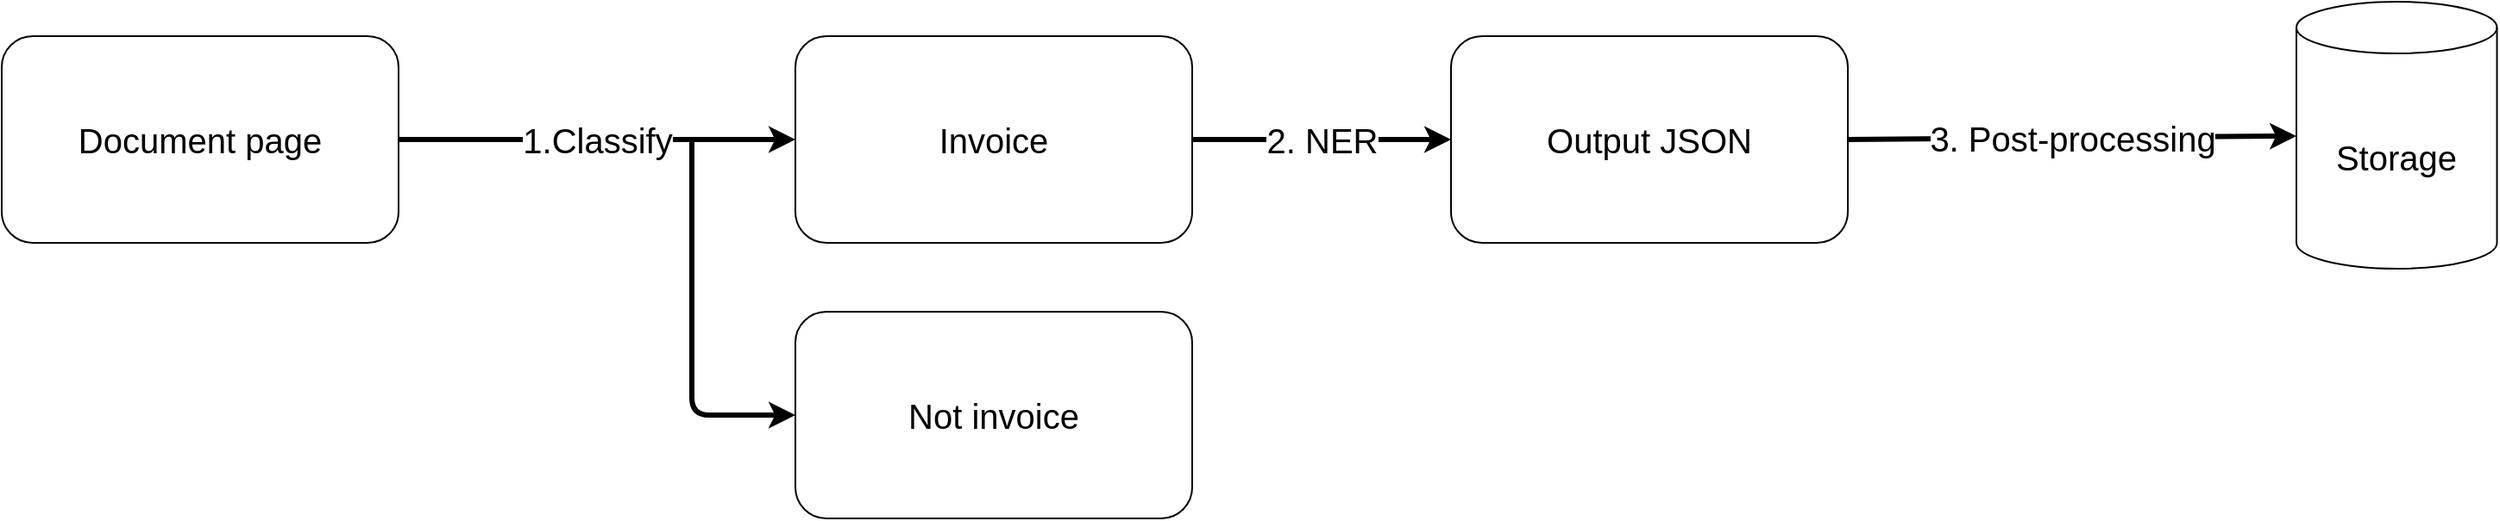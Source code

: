 <mxfile>
    <diagram id="0EtdRNtpPJRCVORKpnNx" name="Page-1">
        <mxGraphModel dx="1157" dy="779" grid="1" gridSize="10" guides="1" tooltips="1" connect="1" arrows="1" fold="1" page="1" pageScale="1" pageWidth="1169" pageHeight="827" math="0" shadow="0">
            <root>
                <mxCell id="0"/>
                <mxCell id="1" parent="0"/>
                <mxCell id="2" value="&lt;font style=&quot;font-size: 20px;&quot;&gt;Document page&lt;/font&gt;" style="rounded=1;whiteSpace=wrap;html=1;" vertex="1" parent="1">
                    <mxGeometry x="50" y="90" width="230" height="120" as="geometry"/>
                </mxCell>
                <mxCell id="4" value="" style="endArrow=classic;html=1;strokeWidth=3;exitX=1;exitY=0.5;exitDx=0;exitDy=0;entryX=0;entryY=0.5;entryDx=0;entryDy=0;" edge="1" parent="1" source="2" target="6">
                    <mxGeometry relative="1" as="geometry">
                        <mxPoint x="485" y="400" as="sourcePoint"/>
                        <mxPoint x="585" y="400" as="targetPoint"/>
                    </mxGeometry>
                </mxCell>
                <mxCell id="5" value="&lt;span style=&quot;font-size: 20px;&quot;&gt;1.Classify&lt;/span&gt;" style="edgeLabel;resizable=0;html=1;align=center;verticalAlign=middle;" connectable="0" vertex="1" parent="4">
                    <mxGeometry relative="1" as="geometry"/>
                </mxCell>
                <mxCell id="6" value="&lt;font style=&quot;font-size: 20px;&quot;&gt;Invoice&lt;/font&gt;" style="rounded=1;whiteSpace=wrap;html=1;" vertex="1" parent="1">
                    <mxGeometry x="510" y="90" width="230" height="120" as="geometry"/>
                </mxCell>
                <mxCell id="7" value="" style="endArrow=classic;html=1;strokeWidth=3;fontSize=20;entryX=0;entryY=0.5;entryDx=0;entryDy=0;" edge="1" parent="1" target="8">
                    <mxGeometry width="50" height="50" relative="1" as="geometry">
                        <mxPoint x="450" y="150" as="sourcePoint"/>
                        <mxPoint x="450" y="310" as="targetPoint"/>
                        <Array as="points">
                            <mxPoint x="450" y="310"/>
                        </Array>
                    </mxGeometry>
                </mxCell>
                <mxCell id="8" value="&lt;font style=&quot;font-size: 20px;&quot;&gt;Not invoice&lt;/font&gt;" style="rounded=1;whiteSpace=wrap;html=1;" vertex="1" parent="1">
                    <mxGeometry x="510" y="250" width="230" height="120" as="geometry"/>
                </mxCell>
                <mxCell id="10" value="" style="endArrow=classic;html=1;strokeWidth=3;exitX=1;exitY=0.5;exitDx=0;exitDy=0;entryX=0;entryY=0.5;entryDx=0;entryDy=0;" edge="1" parent="1" source="6" target="13">
                    <mxGeometry relative="1" as="geometry">
                        <mxPoint x="760" y="149.5" as="sourcePoint"/>
                        <mxPoint x="990" y="149.5" as="targetPoint"/>
                    </mxGeometry>
                </mxCell>
                <mxCell id="11" value="&lt;span style=&quot;font-size: 20px;&quot;&gt;2. NER&lt;/span&gt;" style="edgeLabel;resizable=0;html=1;align=center;verticalAlign=middle;" connectable="0" vertex="1" parent="10">
                    <mxGeometry relative="1" as="geometry"/>
                </mxCell>
                <mxCell id="13" value="&lt;font style=&quot;font-size: 20px;&quot;&gt;Output JSON&lt;/font&gt;" style="rounded=1;whiteSpace=wrap;html=1;" vertex="1" parent="1">
                    <mxGeometry x="890" y="90" width="230" height="120" as="geometry"/>
                </mxCell>
                <mxCell id="15" value="Storage" style="shape=cylinder3;whiteSpace=wrap;html=1;boundedLbl=1;backgroundOutline=1;size=15;fontSize=20;" vertex="1" parent="1">
                    <mxGeometry x="1380" y="70" width="116.25" height="155" as="geometry"/>
                </mxCell>
                <mxCell id="16" value="" style="endArrow=classic;html=1;strokeWidth=3;exitX=1;exitY=0.5;exitDx=0;exitDy=0;" edge="1" parent="1" source="13" target="15">
                    <mxGeometry relative="1" as="geometry">
                        <mxPoint x="1210" y="210" as="sourcePoint"/>
                        <mxPoint x="1360" y="210" as="targetPoint"/>
                    </mxGeometry>
                </mxCell>
                <mxCell id="17" value="&lt;span style=&quot;font-size: 20px;&quot;&gt;3. Post-processing&lt;/span&gt;" style="edgeLabel;resizable=0;html=1;align=center;verticalAlign=middle;" connectable="0" vertex="1" parent="16">
                    <mxGeometry relative="1" as="geometry"/>
                </mxCell>
            </root>
        </mxGraphModel>
    </diagram>
</mxfile>